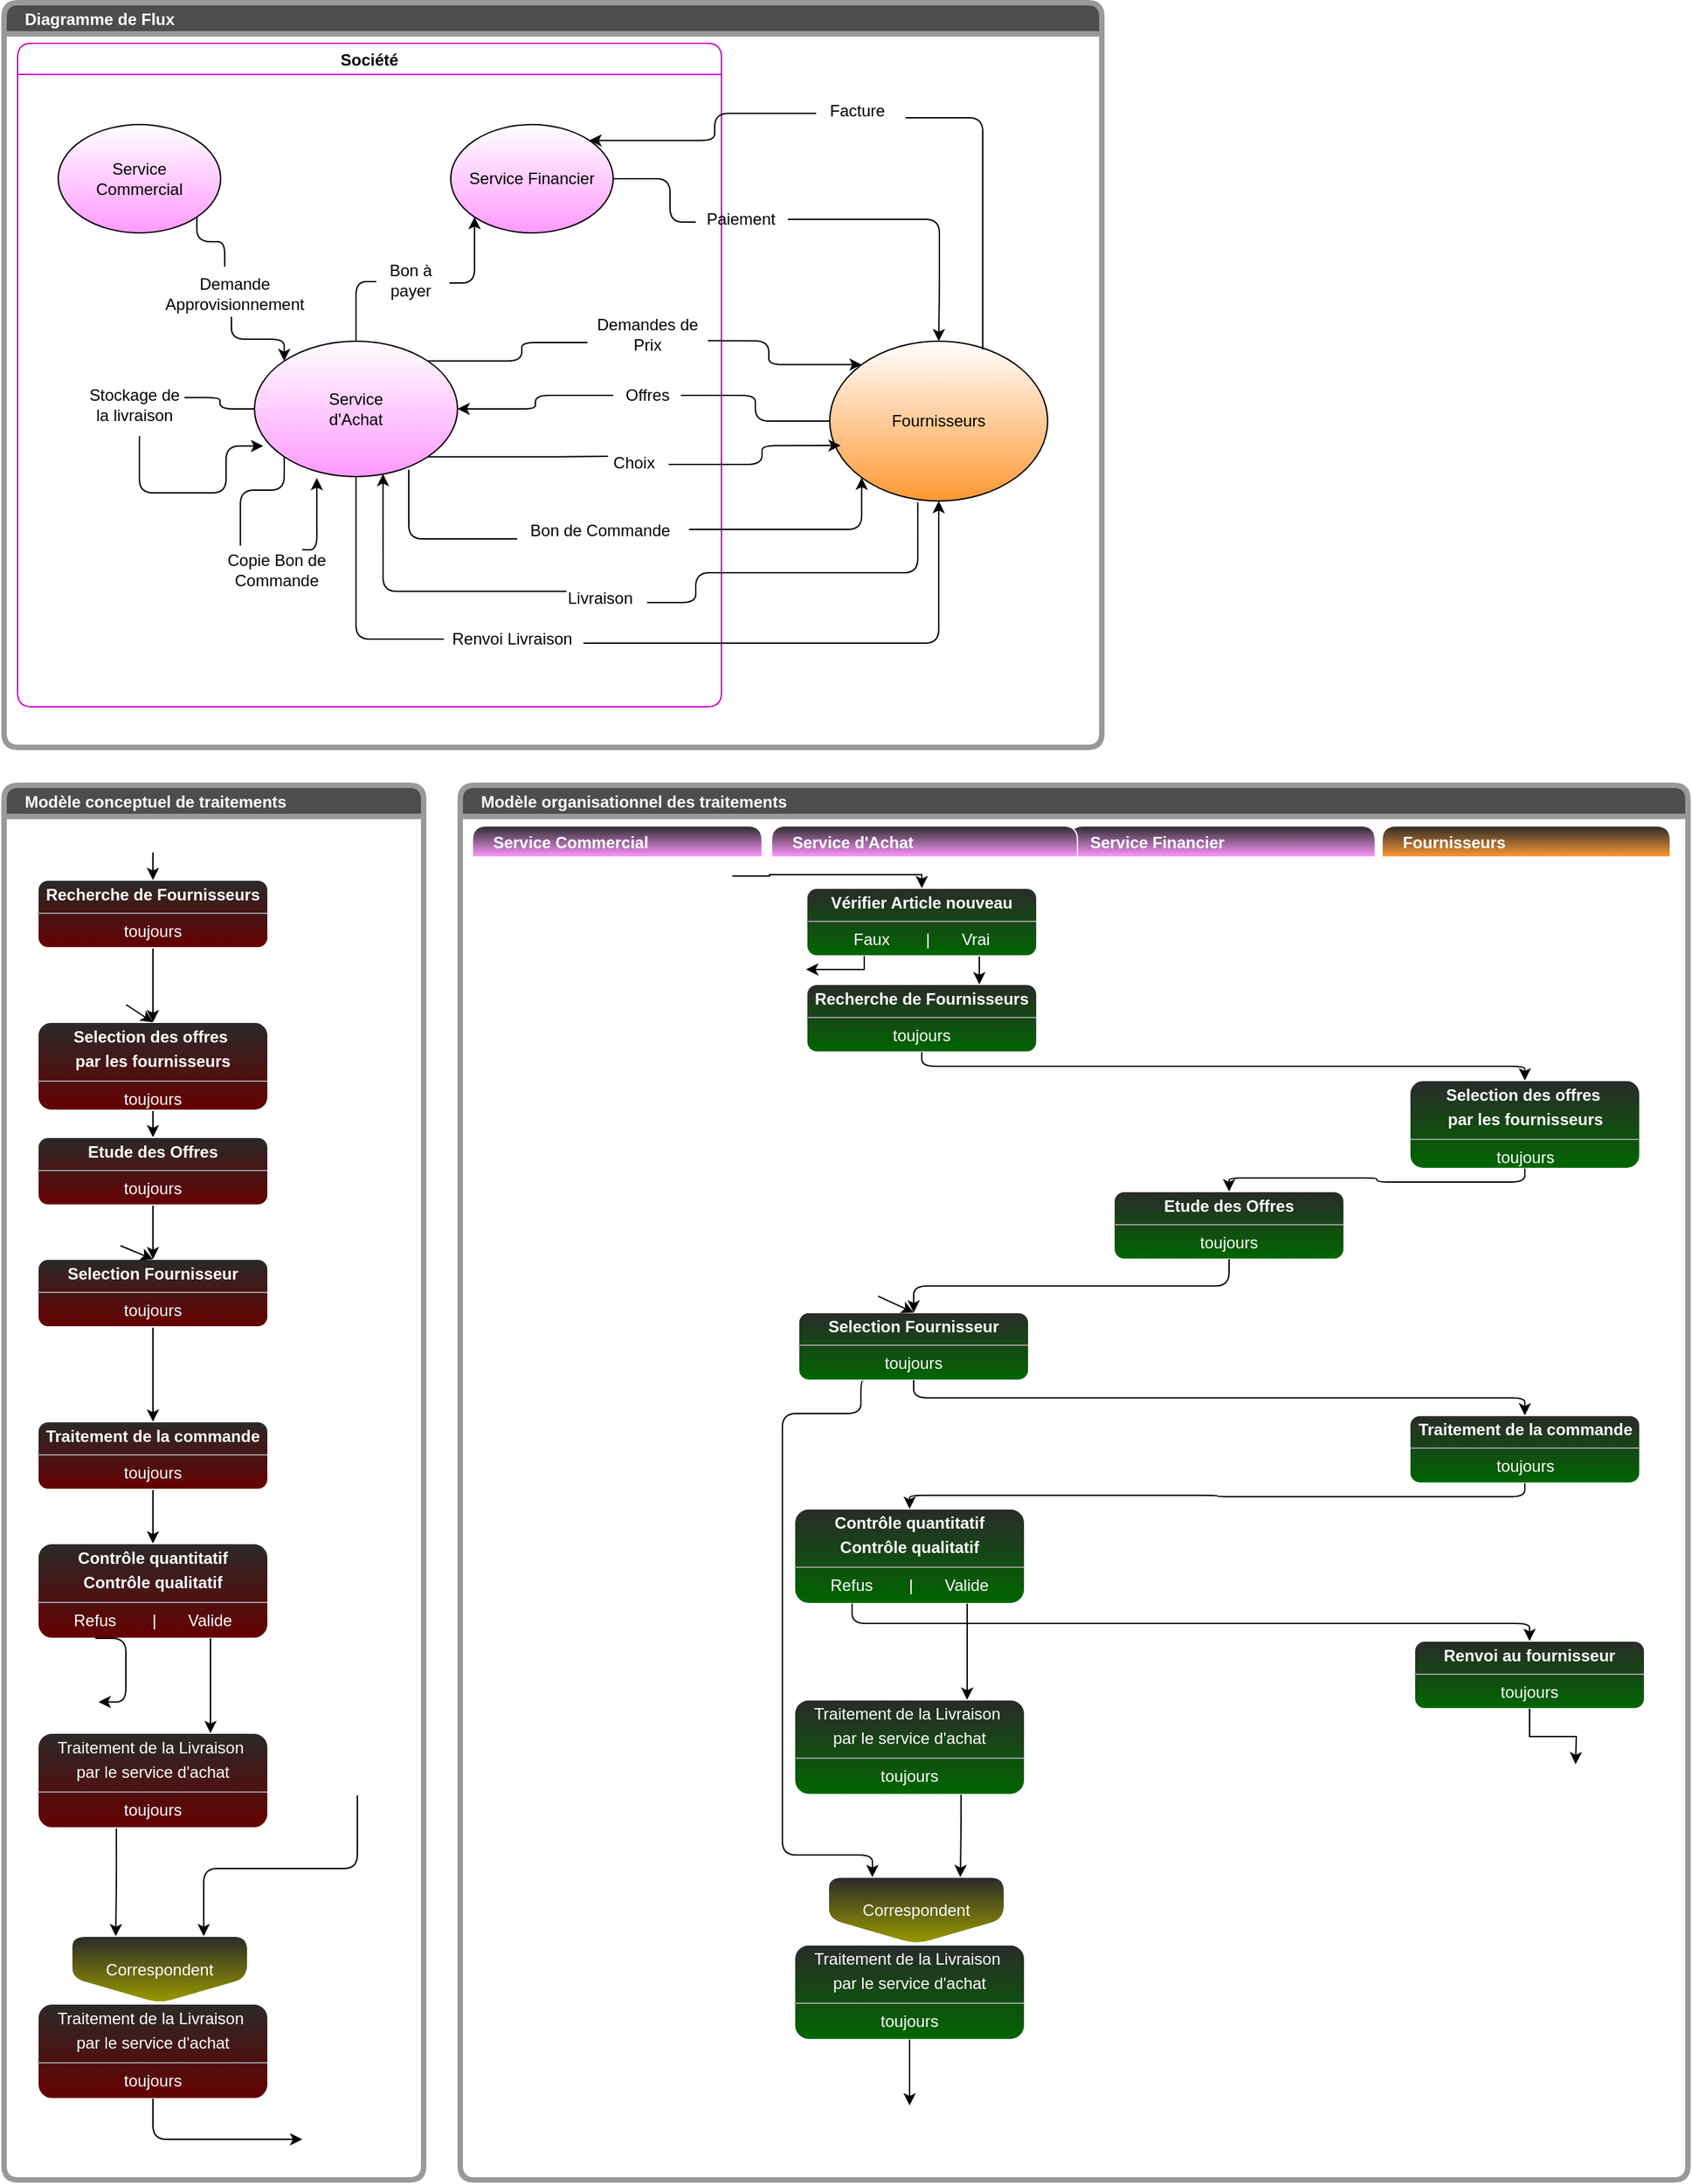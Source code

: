 <mxfile>
    <diagram id="qaiCXrQaqtfrgnvhcOoL" name="Page-1">
        <mxGraphModel dx="1795" dy="925" grid="0" gridSize="10" guides="1" tooltips="1" connect="1" arrows="1" fold="1" page="0" pageScale="1" pageWidth="1169" pageHeight="827" math="0" shadow="0">
            <root>
                <mxCell id="0"/>
                <mxCell id="1" parent="0"/>
                <mxCell id="46" value="    Diagramme de Flux" style="swimlane;fontColor=#FFFFFF;glass=0;shadow=0;strokeWidth=4;perimeterSpacing=0;strokeColor=#999999;fillColor=#4D4D4D;align=left;rounded=1;" vertex="1" parent="1">
                    <mxGeometry x="-326" y="2" width="811" height="550" as="geometry">
                        <mxRectangle x="10" y="10" width="140" height="23" as="alternateBounds"/>
                    </mxGeometry>
                </mxCell>
                <mxCell id="47" value="" style="group;rounded=1;" vertex="1" connectable="0" parent="46">
                    <mxGeometry x="10" y="30" width="860" height="500" as="geometry"/>
                </mxCell>
                <mxCell id="2" value="Société" style="swimlane;labelBorderColor=none;swimlaneFillColor=none;strokeColor=#CC00CC;rounded=1;" vertex="1" parent="47">
                    <mxGeometry width="520" height="490" as="geometry">
                        <mxRectangle width="80" height="23" as="alternateBounds"/>
                    </mxGeometry>
                </mxCell>
                <mxCell id="9" style="edgeStyle=elbowEdgeStyle;html=1;exitX=0.483;exitY=1.067;exitDx=0;exitDy=0;entryX=0;entryY=0;entryDx=0;entryDy=0;elbow=vertical;startArrow=none;exitPerimeter=0;" edge="1" parent="2" source="10" target="5">
                    <mxGeometry relative="1" as="geometry"/>
                </mxCell>
                <mxCell id="3" value="Service&lt;br&gt;Commercial" style="ellipse;whiteSpace=wrap;html=1;gradientColor=#FF99FF;rounded=1;" vertex="1" parent="2">
                    <mxGeometry x="30" y="60" width="120" height="80" as="geometry"/>
                </mxCell>
                <mxCell id="4" value="Service Financier" style="ellipse;whiteSpace=wrap;html=1;gradientColor=#FF99FF;rounded=1;" vertex="1" parent="2">
                    <mxGeometry x="320" y="60" width="120" height="80" as="geometry"/>
                </mxCell>
                <mxCell id="12" style="edgeStyle=orthogonalEdgeStyle;elbow=vertical;html=1;exitX=1.08;exitY=0.567;exitDx=0;exitDy=0;entryX=0;entryY=1;entryDx=0;entryDy=0;startArrow=none;exitPerimeter=0;" edge="1" parent="2" source="13" target="4">
                    <mxGeometry relative="1" as="geometry"/>
                </mxCell>
                <mxCell id="15" style="edgeStyle=orthogonalEdgeStyle;html=1;entryX=0.043;entryY=0.774;entryDx=0;entryDy=0;startArrow=none;entryPerimeter=0;" edge="1" parent="2" target="5">
                    <mxGeometry relative="1" as="geometry">
                        <mxPoint x="90" y="290" as="sourcePoint"/>
                        <mxPoint x="90" y="353.5" as="targetPoint"/>
                        <Array as="points">
                            <mxPoint x="90" y="332"/>
                            <mxPoint x="154" y="332"/>
                            <mxPoint x="154" y="297"/>
                        </Array>
                    </mxGeometry>
                </mxCell>
                <mxCell id="5" value="Service&lt;br&gt;d'Achat" style="ellipse;whiteSpace=wrap;html=1;gradientColor=#FF99FF;rounded=1;" vertex="1" parent="2">
                    <mxGeometry x="175" y="220" width="150" height="100" as="geometry"/>
                </mxCell>
                <mxCell id="10" value="Demande&lt;br&gt;Approvisionnement" style="text;html=1;align=center;verticalAlign=middle;resizable=0;points=[];autosize=1;strokeColor=none;rounded=1;" vertex="1" parent="2">
                    <mxGeometry x="100" y="170" width="120" height="30" as="geometry"/>
                </mxCell>
                <mxCell id="11" value="" style="edgeStyle=elbowEdgeStyle;html=1;exitX=1;exitY=1;exitDx=0;exitDy=0;entryX=0.442;entryY=-0.167;entryDx=0;entryDy=0;elbow=vertical;endArrow=none;entryPerimeter=0;" edge="1" parent="2" source="3" target="10">
                    <mxGeometry relative="1" as="geometry">
                        <mxPoint x="142.426" y="138.284" as="sourcePoint"/>
                        <mxPoint x="206.967" y="244.645" as="targetPoint"/>
                    </mxGeometry>
                </mxCell>
                <mxCell id="13" value="Bon à&lt;br&gt;payer" style="text;html=1;align=center;verticalAlign=middle;resizable=0;points=[];autosize=1;strokeColor=none;rounded=1;" vertex="1" parent="2">
                    <mxGeometry x="265" y="160" width="50" height="30" as="geometry"/>
                </mxCell>
                <mxCell id="14" value="" style="edgeStyle=orthogonalEdgeStyle;elbow=vertical;html=1;exitX=0.5;exitY=0;exitDx=0;exitDy=0;entryX=0;entryY=0.533;entryDx=0;entryDy=0;endArrow=none;entryPerimeter=0;" edge="1" parent="2" source="5" target="13">
                    <mxGeometry relative="1" as="geometry">
                        <mxPoint x="260" y="230" as="sourcePoint"/>
                        <mxPoint x="347.574" y="138.284" as="targetPoint"/>
                    </mxGeometry>
                </mxCell>
                <mxCell id="16" value="Stockage de&lt;br&gt;la livraison" style="text;html=1;align=center;verticalAlign=middle;resizable=0;points=[];autosize=1;strokeColor=none;rounded=1;" vertex="1" parent="2">
                    <mxGeometry x="47" y="251" width="77" height="32" as="geometry"/>
                </mxCell>
                <mxCell id="17" value="" style="edgeStyle=orthogonalEdgeStyle;html=1;exitX=0;exitY=0.5;exitDx=0;exitDy=0;entryX=0.99;entryY=0.333;entryDx=0;entryDy=0;endArrow=none;entryPerimeter=0;" edge="1" parent="2" source="5" target="16">
                    <mxGeometry relative="1" as="geometry">
                        <mxPoint x="185" y="280" as="sourcePoint"/>
                        <mxPoint x="95" y="364" as="targetPoint"/>
                    </mxGeometry>
                </mxCell>
                <mxCell id="20" value="Demandes de&lt;br&gt;Prix" style="text;html=1;align=center;verticalAlign=middle;resizable=0;points=[];autosize=1;strokeColor=none;rounded=1;" vertex="1" parent="2">
                    <mxGeometry x="420" y="200" width="90" height="30" as="geometry"/>
                </mxCell>
                <mxCell id="21" value="" style="edgeStyle=orthogonalEdgeStyle;html=1;exitX=1;exitY=0;exitDx=0;exitDy=0;entryX=0.011;entryY=0.7;entryDx=0;entryDy=0;endArrow=none;entryPerimeter=0;" edge="1" parent="2" source="5" target="20">
                    <mxGeometry relative="1" as="geometry">
                        <mxPoint x="303.033" y="234.645" as="sourcePoint"/>
                        <mxPoint x="571.967" y="234.645" as="targetPoint"/>
                    </mxGeometry>
                </mxCell>
                <mxCell id="23" value="Offres" style="text;html=1;align=center;verticalAlign=middle;resizable=0;points=[];autosize=1;strokeColor=none;rounded=1;" vertex="1" parent="2">
                    <mxGeometry x="440" y="250" width="50" height="20" as="geometry"/>
                </mxCell>
                <mxCell id="22" style="edgeStyle=orthogonalEdgeStyle;html=1;exitX=0;exitY=0.5;exitDx=0;exitDy=0;entryX=1;entryY=0.5;entryDx=0;entryDy=0;startArrow=none;" edge="1" parent="2" source="23" target="5">
                    <mxGeometry relative="1" as="geometry"/>
                </mxCell>
                <mxCell id="26" value="Choix" style="text;html=1;align=center;verticalAlign=middle;resizable=0;points=[];autosize=1;strokeColor=none;rounded=1;" vertex="1" parent="2">
                    <mxGeometry x="430" y="300" width="50" height="20" as="geometry"/>
                </mxCell>
                <mxCell id="27" value="" style="edgeStyle=orthogonalEdgeStyle;html=1;exitX=1;exitY=1;exitDx=0;exitDy=0;entryX=0.125;entryY=0.25;entryDx=0;entryDy=0;entryPerimeter=0;endArrow=none;" edge="1" parent="2" source="5" target="26">
                    <mxGeometry relative="1" as="geometry">
                        <mxPoint x="303.033" y="305.355" as="sourcePoint"/>
                        <mxPoint x="590" y="440" as="targetPoint"/>
                        <Array as="points">
                            <mxPoint x="400" y="305"/>
                            <mxPoint x="400" y="305"/>
                        </Array>
                    </mxGeometry>
                </mxCell>
                <mxCell id="28" style="edgeStyle=orthogonalEdgeStyle;html=1;exitX=0.738;exitY=0.033;exitDx=0;exitDy=0;entryX=0.307;entryY=1.01;entryDx=0;entryDy=0;entryPerimeter=0;startArrow=none;exitPerimeter=0;" edge="1" parent="2" source="29" target="5">
                    <mxGeometry relative="1" as="geometry">
                        <Array as="points">
                            <mxPoint x="221" y="375"/>
                        </Array>
                    </mxGeometry>
                </mxCell>
                <mxCell id="29" value="Copie Bon de&lt;br&gt;Commande" style="text;html=1;align=center;verticalAlign=middle;resizable=0;points=[];autosize=1;strokeColor=none;rounded=1;" vertex="1" parent="2">
                    <mxGeometry x="149" y="373" width="83" height="32" as="geometry"/>
                </mxCell>
                <mxCell id="30" value="" style="edgeStyle=orthogonalEdgeStyle;html=1;exitX=0;exitY=1;exitDx=0;exitDy=0;entryX=0.188;entryY=-0.067;entryDx=0;entryDy=0;entryPerimeter=0;endArrow=none;" edge="1" parent="2" source="5" target="29">
                    <mxGeometry relative="1" as="geometry">
                        <mxPoint x="206.967" y="315.355" as="sourcePoint"/>
                        <mxPoint x="231.05" y="331" as="targetPoint"/>
                        <Array as="points">
                            <mxPoint x="197" y="330"/>
                            <mxPoint x="165" y="330"/>
                        </Array>
                    </mxGeometry>
                </mxCell>
                <mxCell id="35" value="Renvoi Livraison" style="text;html=1;align=center;verticalAlign=middle;resizable=0;points=[];autosize=1;strokeColor=none;rounded=1;" vertex="1" parent="2">
                    <mxGeometry x="315" y="430" width="100" height="20" as="geometry"/>
                </mxCell>
                <mxCell id="36" value="" style="edgeStyle=orthogonalEdgeStyle;html=1;exitX=0.5;exitY=1;exitDx=0;exitDy=0;entryX=0;entryY=0.5;entryDx=0;entryDy=0;endArrow=none;" edge="1" parent="2" source="5" target="35">
                    <mxGeometry relative="1" as="geometry">
                        <mxPoint x="250" y="320" as="sourcePoint"/>
                        <mxPoint x="575" y="460" as="targetPoint"/>
                        <Array as="points"/>
                    </mxGeometry>
                </mxCell>
                <mxCell id="7" value="Fournisseurs" style="ellipse;whiteSpace=wrap;html=1;gradientColor=#FF9933;rounded=1;" vertex="1" parent="47">
                    <mxGeometry x="600" y="220" width="161" height="118" as="geometry"/>
                </mxCell>
                <mxCell id="37" style="edgeStyle=orthogonalEdgeStyle;html=1;exitX=0.092;exitY=0.238;exitDx=0;exitDy=0;entryX=0.633;entryY=0.98;entryDx=0;entryDy=0;entryPerimeter=0;exitPerimeter=0;startArrow=none;" edge="1" parent="47" source="38" target="5">
                    <mxGeometry relative="1" as="geometry">
                        <Array as="points"/>
                    </mxGeometry>
                </mxCell>
                <mxCell id="41" style="edgeStyle=orthogonalEdgeStyle;html=1;exitX=0;exitY=0.586;exitDx=0;exitDy=0;entryX=1;entryY=0;entryDx=0;entryDy=0;startArrow=none;exitPerimeter=0;" edge="1" parent="47" source="42" target="4">
                    <mxGeometry relative="1" as="geometry">
                        <Array as="points"/>
                    </mxGeometry>
                </mxCell>
                <mxCell id="19" style="edgeStyle=orthogonalEdgeStyle;html=1;exitX=1;exitY=0.655;exitDx=0;exitDy=0;entryX=0;entryY=0;entryDx=0;entryDy=0;startArrow=none;exitPerimeter=0;" edge="1" parent="47" source="20" target="7">
                    <mxGeometry relative="1" as="geometry"/>
                </mxCell>
                <mxCell id="24" value="" style="edgeStyle=orthogonalEdgeStyle;html=1;exitX=0;exitY=0.5;exitDx=0;exitDy=0;entryX=1;entryY=0.5;entryDx=0;entryDy=0;endArrow=none;" edge="1" parent="47" source="7" target="23">
                    <mxGeometry relative="1" as="geometry">
                        <mxPoint x="600" y="270" as="sourcePoint"/>
                        <mxPoint x="325" y="270" as="targetPoint"/>
                    </mxGeometry>
                </mxCell>
                <mxCell id="25" style="edgeStyle=orthogonalEdgeStyle;html=1;exitX=1.02;exitY=0.55;exitDx=0;exitDy=0;entryX=0.05;entryY=0.653;entryDx=0;entryDy=0;startArrow=none;exitPerimeter=0;entryPerimeter=0;" edge="1" parent="47" source="26" target="7">
                    <mxGeometry relative="1" as="geometry">
                        <Array as="points">
                            <mxPoint x="550" y="311"/>
                            <mxPoint x="550" y="297"/>
                        </Array>
                    </mxGeometry>
                </mxCell>
                <mxCell id="31" style="edgeStyle=orthogonalEdgeStyle;html=1;exitX=1.05;exitY=0.45;exitDx=0;exitDy=0;entryX=0;entryY=1;entryDx=0;entryDy=0;exitPerimeter=0;startArrow=none;" edge="1" parent="47" source="32" target="7">
                    <mxGeometry relative="1" as="geometry">
                        <mxPoint x="592.574" y="431.716" as="targetPoint"/>
                        <Array as="points">
                            <mxPoint x="624" y="359"/>
                        </Array>
                    </mxGeometry>
                </mxCell>
                <mxCell id="32" value="Bon de Commande" style="text;html=1;align=center;verticalAlign=middle;resizable=0;points=[];autosize=1;strokeColor=none;rounded=1;" vertex="1" parent="47">
                    <mxGeometry x="370" y="350" width="120" height="20" as="geometry"/>
                </mxCell>
                <mxCell id="33" value="" style="edgeStyle=orthogonalEdgeStyle;html=1;exitX=0.76;exitY=0.95;exitDx=0;exitDy=0;entryX=-0.008;entryY=0.8;entryDx=0;entryDy=0;exitPerimeter=0;endArrow=none;entryPerimeter=0;" edge="1" parent="47" source="5" target="32">
                    <mxGeometry relative="1" as="geometry">
                        <mxPoint x="289" y="315" as="sourcePoint"/>
                        <mxPoint x="592.574" y="431.716" as="targetPoint"/>
                        <Array as="points">
                            <mxPoint x="289" y="366"/>
                        </Array>
                    </mxGeometry>
                </mxCell>
                <mxCell id="34" style="edgeStyle=orthogonalEdgeStyle;html=1;exitX=1.03;exitY=0.65;exitDx=0;exitDy=0;entryX=0.5;entryY=1;entryDx=0;entryDy=0;startArrow=none;exitPerimeter=0;" edge="1" parent="47" source="35" target="7">
                    <mxGeometry relative="1" as="geometry">
                        <mxPoint x="575" y="460" as="targetPoint"/>
                        <Array as="points">
                            <mxPoint x="681" y="443"/>
                        </Array>
                    </mxGeometry>
                </mxCell>
                <mxCell id="38" value="Livraison" style="text;html=1;align=center;verticalAlign=middle;resizable=0;points=[];autosize=1;strokeColor=none;rounded=1;" vertex="1" parent="47">
                    <mxGeometry x="400" y="400" width="60" height="20" as="geometry"/>
                </mxCell>
                <mxCell id="39" value="" style="edgeStyle=orthogonalEdgeStyle;html=1;exitX=0.404;exitY=1.008;exitDx=0;exitDy=0;entryX=1.083;entryY=0.65;entryDx=0;entryDy=0;entryPerimeter=0;endArrow=none;exitPerimeter=0;" edge="1" parent="47" source="7" target="38">
                    <mxGeometry relative="1" as="geometry">
                        <mxPoint x="586.04" y="439.04" as="sourcePoint"/>
                        <mxPoint x="269.95" y="318" as="targetPoint"/>
                        <Array as="points">
                            <mxPoint x="665" y="391"/>
                            <mxPoint x="501" y="391"/>
                            <mxPoint x="501" y="413"/>
                        </Array>
                    </mxGeometry>
                </mxCell>
                <mxCell id="40" style="edgeStyle=orthogonalEdgeStyle;html=1;exitX=1;exitY=0.5;exitDx=0;exitDy=0;entryX=0.5;entryY=0;entryDx=0;entryDy=0;startArrow=none;" edge="1" parent="47" source="44" target="7">
                    <mxGeometry relative="1" as="geometry">
                        <mxPoint x="695" y="460" as="targetPoint"/>
                        <Array as="points">
                            <mxPoint x="681" y="130"/>
                            <mxPoint x="681" y="181"/>
                        </Array>
                    </mxGeometry>
                </mxCell>
                <mxCell id="42" value="Facture" style="text;html=1;align=center;verticalAlign=middle;resizable=0;points=[];autosize=1;strokeColor=none;rounded=1;" vertex="1" parent="47">
                    <mxGeometry x="590" y="40" width="60" height="20" as="geometry"/>
                </mxCell>
                <mxCell id="43" value="" style="edgeStyle=orthogonalEdgeStyle;html=1;exitX=0.702;exitY=0.051;exitDx=0;exitDy=0;entryX=1.1;entryY=0.75;entryDx=0;entryDy=0;endArrow=none;entryPerimeter=0;exitPerimeter=0;" edge="1" parent="47" source="7" target="42">
                    <mxGeometry relative="1" as="geometry">
                        <mxPoint x="677.426" y="488.284" as="sourcePoint"/>
                        <mxPoint x="422.426" y="71.716" as="targetPoint"/>
                        <Array as="points">
                            <mxPoint x="713" y="55"/>
                        </Array>
                    </mxGeometry>
                </mxCell>
                <mxCell id="44" value="Paiement" style="text;html=1;align=center;verticalAlign=middle;resizable=0;points=[];autosize=1;strokeColor=none;rounded=1;" vertex="1" parent="47">
                    <mxGeometry x="499" y="120" width="70" height="20" as="geometry"/>
                </mxCell>
                <mxCell id="45" value="" style="edgeStyle=orthogonalEdgeStyle;html=1;exitX=1;exitY=0.5;exitDx=0;exitDy=0;entryX=0.029;entryY=0.6;entryDx=0;entryDy=0;endArrow=none;entryPerimeter=0;" edge="1" parent="47" source="4" target="44">
                    <mxGeometry relative="1" as="geometry">
                        <mxPoint x="440" y="100" as="sourcePoint"/>
                        <mxPoint x="695" y="460" as="targetPoint"/>
                        <Array as="points">
                            <mxPoint x="482" y="100"/>
                            <mxPoint x="482" y="132"/>
                        </Array>
                    </mxGeometry>
                </mxCell>
                <mxCell id="48" value="    Modèle conceptuel de traitements" style="swimlane;shadow=0;glass=0;fontColor=#FFFFFF;strokeColor=#999999;strokeWidth=4;fillColor=#4D4D4D;gradientColor=none;align=left;rounded=1;" vertex="1" parent="1">
                    <mxGeometry x="-326" y="580" width="310" height="1030" as="geometry">
                        <mxRectangle x="940" y="10" width="240" height="23" as="alternateBounds"/>
                    </mxGeometry>
                </mxCell>
                <mxCell id="53" style="edgeStyle=orthogonalEdgeStyle;html=1;exitX=0.5;exitY=1;exitDx=0;exitDy=0;entryX=0.5;entryY=0;entryDx=0;entryDy=0;fontColor=#FFFFFF;startArrow=none;startFill=0;endArrow=classic;endFill=1;" edge="1" parent="48" source="49" target="52">
                    <mxGeometry relative="1" as="geometry"/>
                </mxCell>
                <mxCell id="49" value="&lt;p style=&quot;margin: 0px ; margin-top: 4px ; text-align: center&quot;&gt;&lt;b&gt;Recherche de Fournisseurs&lt;/b&gt;&lt;/p&gt;&lt;hr size=&quot;1&quot;&gt;&lt;div style=&quot;text-align: center ; height: 2px&quot;&gt;toujours&lt;/div&gt;" style="verticalAlign=top;align=left;overflow=fill;fontSize=12;fontFamily=Helvetica;html=1;shadow=0;glass=0;fontColor=#FFFFFF;strokeWidth=1;fillColor=#2A2A2A;strokeColor=#FFFFFF;gradientColor=#660000;rounded=1;" vertex="1" parent="48">
                    <mxGeometry x="25" y="70" width="170" height="50" as="geometry"/>
                </mxCell>
                <mxCell id="58" style="edgeStyle=none;html=1;exitX=0.5;exitY=1;exitDx=0;exitDy=0;entryX=0.5;entryY=0;entryDx=0;entryDy=0;fontColor=#FFFFFF;startArrow=none;startFill=0;endArrow=classic;endFill=1;" edge="1" parent="48" source="52" target="57">
                    <mxGeometry relative="1" as="geometry"/>
                </mxCell>
                <mxCell id="52" value="&lt;p style=&quot;margin: 0px ; margin-top: 4px ; text-align: center&quot;&gt;&lt;b&gt;Selection des offres&amp;nbsp;&lt;/b&gt;&lt;/p&gt;&lt;p style=&quot;margin: 0px ; margin-top: 4px ; text-align: center&quot;&gt;&lt;b&gt;par les fournisseurs&lt;/b&gt;&lt;/p&gt;&lt;hr size=&quot;1&quot;&gt;&lt;div style=&quot;text-align: center ; height: 2px&quot;&gt;toujours&lt;/div&gt;" style="verticalAlign=top;align=left;overflow=fill;fontSize=12;fontFamily=Helvetica;html=1;shadow=0;glass=0;fontColor=#FFFFFF;strokeWidth=1;fillColor=#2A2A2A;strokeColor=#FFFFFF;gradientColor=#660000;rounded=1;" vertex="1" parent="48">
                    <mxGeometry x="25" y="175" width="170" height="65" as="geometry"/>
                </mxCell>
                <mxCell id="56" style="html=1;entryX=0.5;entryY=0;entryDx=0;entryDy=0;fontColor=#FFFFFF;startArrow=none;startFill=0;endArrow=classic;endFill=1;" edge="1" parent="48" source="55" target="52">
                    <mxGeometry relative="1" as="geometry"/>
                </mxCell>
                <mxCell id="55" value="&lt;font style=&quot;font-size: 10px&quot;&gt;Articles nouveau ou&lt;br&gt;d'approvisionnement&lt;br&gt;exceptionnel&lt;/font&gt;" style="text;html=1;align=center;verticalAlign=middle;resizable=0;points=[];autosize=1;strokeColor=none;fontColor=#FFFFFF;rounded=1;" vertex="1" parent="48">
                    <mxGeometry x="-3" y="112" width="110" height="50" as="geometry"/>
                </mxCell>
                <mxCell id="61" style="edgeStyle=none;html=1;exitX=0.5;exitY=1;exitDx=0;exitDy=0;entryX=0.5;entryY=0;entryDx=0;entryDy=0;fontColor=#FFFFFF;startArrow=none;startFill=0;endArrow=classic;endFill=1;" edge="1" parent="48" source="57" target="60">
                    <mxGeometry relative="1" as="geometry"/>
                </mxCell>
                <mxCell id="57" value="&lt;p style=&quot;margin: 0px ; margin-top: 4px ; text-align: center&quot;&gt;&lt;b&gt;Etude des Offres&lt;/b&gt;&lt;/p&gt;&lt;hr size=&quot;1&quot;&gt;&lt;div style=&quot;text-align: center ; height: 2px&quot;&gt;toujours&lt;/div&gt;" style="verticalAlign=top;align=left;overflow=fill;fontSize=12;fontFamily=Helvetica;html=1;shadow=0;glass=0;fontColor=#FFFFFF;strokeWidth=1;fillColor=#2A2A2A;strokeColor=#FFFFFF;gradientColor=#660000;rounded=1;" vertex="1" parent="48">
                    <mxGeometry x="25" y="260" width="170" height="50" as="geometry"/>
                </mxCell>
                <mxCell id="59" value="Offres" style="text;html=1;align=center;verticalAlign=middle;resizable=0;points=[];autosize=1;strokeColor=none;fontColor=#FFFFFF;rounded=1;" vertex="1" parent="48">
                    <mxGeometry x="110" y="240" width="50" height="20" as="geometry"/>
                </mxCell>
                <mxCell id="66" style="edgeStyle=none;html=1;exitX=0.5;exitY=1;exitDx=0;exitDy=0;entryX=0.5;entryY=0;entryDx=0;entryDy=0;fontColor=#FFFFFF;startArrow=none;startFill=0;endArrow=classic;endFill=1;" edge="1" parent="48" source="60" target="65">
                    <mxGeometry relative="1" as="geometry"/>
                </mxCell>
                <mxCell id="60" value="&lt;p style=&quot;margin: 0px ; margin-top: 4px ; text-align: center&quot;&gt;&lt;b&gt;Selection Fournisseur&lt;/b&gt;&lt;/p&gt;&lt;hr size=&quot;1&quot;&gt;&lt;div style=&quot;text-align: center ; height: 2px&quot;&gt;toujours&lt;/div&gt;" style="verticalAlign=top;align=left;overflow=fill;fontSize=12;fontFamily=Helvetica;html=1;shadow=0;glass=0;fontColor=#FFFFFF;strokeWidth=1;fillColor=#2A2A2A;strokeColor=#FFFFFF;gradientColor=#660000;rounded=1;" vertex="1" parent="48">
                    <mxGeometry x="25" y="350" width="170" height="50" as="geometry"/>
                </mxCell>
                <mxCell id="64" style="edgeStyle=none;html=1;entryX=0.5;entryY=0;entryDx=0;entryDy=0;fontColor=#FFFFFF;startArrow=none;startFill=0;endArrow=classic;endFill=1;" edge="1" parent="48" source="63" target="60">
                    <mxGeometry relative="1" as="geometry"/>
                </mxCell>
                <mxCell id="63" value="Max 10j&lt;br&gt;après Offre&lt;font size=&quot;1&quot;&gt;s&lt;/font&gt;" style="text;html=1;align=center;verticalAlign=middle;resizable=0;points=[];autosize=1;strokeColor=none;fontColor=#FFFFFF;rounded=1;" vertex="1" parent="48">
                    <mxGeometry x="10" y="310" width="80" height="30" as="geometry"/>
                </mxCell>
                <mxCell id="54" value="Demande de prix" style="text;html=1;align=center;verticalAlign=middle;resizable=0;points=[];autosize=1;strokeColor=none;fontColor=#FFFFFF;rounded=1;" vertex="1" parent="48">
                    <mxGeometry x="110" y="130" width="110" height="20" as="geometry"/>
                </mxCell>
                <mxCell id="62" value="Choix" style="text;html=1;align=center;verticalAlign=middle;resizable=0;points=[];autosize=1;strokeColor=none;fontColor=#FFFFFF;rounded=1;" vertex="1" parent="48">
                    <mxGeometry x="120" y="315" width="50" height="20" as="geometry"/>
                </mxCell>
                <mxCell id="69" style="edgeStyle=none;html=1;exitX=0.5;exitY=1;exitDx=0;exitDy=0;entryX=0.5;entryY=0;entryDx=0;entryDy=0;fontColor=#FFFFFF;startArrow=none;startFill=0;endArrow=classic;endFill=1;" edge="1" parent="48" source="65" target="68">
                    <mxGeometry relative="1" as="geometry"/>
                </mxCell>
                <mxCell id="65" value="&lt;p style=&quot;margin: 0px ; margin-top: 4px ; text-align: center&quot;&gt;&lt;b&gt;Traitement de la commande&lt;/b&gt;&lt;/p&gt;&lt;hr size=&quot;1&quot;&gt;&lt;div style=&quot;text-align: center ; height: 2px&quot;&gt;toujours&lt;/div&gt;" style="verticalAlign=top;align=left;overflow=fill;fontSize=12;fontFamily=Helvetica;html=1;shadow=0;glass=0;fontColor=#FFFFFF;strokeWidth=1;fillColor=#2A2A2A;strokeColor=#FFFFFF;gradientColor=#660000;rounded=1;" vertex="1" parent="48">
                    <mxGeometry x="25" y="470" width="170" height="50" as="geometry"/>
                </mxCell>
                <mxCell id="67" value="Envoi du &lt;br&gt;bon de &lt;br&gt;commande &lt;br&gt;au forunisseur" style="text;html=1;align=center;verticalAlign=middle;resizable=0;points=[];autosize=1;strokeColor=none;fontColor=#FFFFFF;rounded=1;" vertex="1" parent="48">
                    <mxGeometry x="110" y="403.5" width="90" height="60" as="geometry"/>
                </mxCell>
                <mxCell id="68" value="&lt;p style=&quot;margin: 0px ; margin-top: 4px ; text-align: center&quot;&gt;&lt;b&gt;Contrôle quantitatif&lt;/b&gt;&lt;/p&gt;&lt;p style=&quot;margin: 0px ; margin-top: 4px ; text-align: center&quot;&gt;&lt;b&gt;Contrôle qualitatif&lt;/b&gt;&lt;/p&gt;&lt;hr size=&quot;1&quot;&gt;&lt;div style=&quot;text-align: center ; height: 2px&quot;&gt;Refus&amp;nbsp; &amp;nbsp; &amp;nbsp; &amp;nbsp; |&amp;nbsp; &amp;nbsp; &amp;nbsp; &amp;nbsp;Valide&lt;/div&gt;" style="verticalAlign=top;align=left;overflow=fill;fontSize=12;fontFamily=Helvetica;html=1;shadow=0;glass=0;fontColor=#FFFFFF;strokeWidth=1;fillColor=#2A2A2A;strokeColor=#FFFFFF;gradientColor=#660000;rounded=1;" vertex="1" parent="48">
                    <mxGeometry x="25" y="560" width="170" height="70" as="geometry"/>
                </mxCell>
                <mxCell id="70" value="Livraison" style="text;html=1;align=center;verticalAlign=middle;resizable=0;points=[];autosize=1;strokeColor=none;fontColor=#FFFFFF;rounded=1;" vertex="1" parent="48">
                    <mxGeometry x="110" y="530" width="60" height="20" as="geometry"/>
                </mxCell>
                <mxCell id="74" value="Renvoi&lt;br&gt;au&lt;br&gt;fournisseur" style="text;html=1;align=center;verticalAlign=middle;resizable=0;points=[];autosize=1;strokeColor=none;fontColor=#FFFFFF;rounded=1;" vertex="1" parent="48">
                    <mxGeometry y="650" width="70" height="50" as="geometry"/>
                </mxCell>
                <mxCell id="83" style="edgeStyle=orthogonalEdgeStyle;html=1;exitX=0.341;exitY=1;exitDx=0;exitDy=0;entryX=0.25;entryY=0;entryDx=0;entryDy=0;fontColor=#FFFFFF;startArrow=none;startFill=0;endArrow=classic;endFill=1;exitPerimeter=0;" edge="1" parent="48" source="76" target="81">
                    <mxGeometry relative="1" as="geometry"/>
                </mxCell>
                <mxCell id="76" value="&lt;p style=&quot;margin: 0px ; margin-top: 4px ; text-align: center&quot;&gt;Traitement de la Livraison&amp;nbsp;&lt;/p&gt;&lt;p style=&quot;margin: 0px ; margin-top: 4px ; text-align: center&quot;&gt;par le service d'achat&lt;/p&gt;&lt;hr size=&quot;1&quot;&gt;&lt;div style=&quot;text-align: center ; height: 2px&quot;&gt;toujours&lt;/div&gt;" style="verticalAlign=top;align=left;overflow=fill;fontSize=12;fontFamily=Helvetica;html=1;shadow=0;glass=0;fontColor=#FFFFFF;strokeWidth=1;fillColor=#2A2A2A;strokeColor=#FFFFFF;gradientColor=#660000;rounded=1;" vertex="1" parent="48">
                    <mxGeometry x="25" y="700" width="170" height="70" as="geometry"/>
                </mxCell>
                <mxCell id="75" style="edgeStyle=orthogonalEdgeStyle;html=1;exitX=0.75;exitY=1;exitDx=0;exitDy=0;fontColor=#FFFFFF;startArrow=none;startFill=0;endArrow=classic;endFill=1;entryX=0.75;entryY=0;entryDx=0;entryDy=0;" edge="1" parent="48" source="68" target="76">
                    <mxGeometry relative="1" as="geometry">
                        <mxPoint x="120" y="675" as="targetPoint"/>
                    </mxGeometry>
                </mxCell>
                <mxCell id="77" value="Mise en&lt;br&gt;Stock" style="text;html=1;align=center;verticalAlign=middle;resizable=0;points=[];autosize=1;strokeColor=none;fontColor=#FFFFFF;rounded=1;" vertex="1" parent="48">
                    <mxGeometry x="150" y="650" width="60" height="30" as="geometry"/>
                </mxCell>
                <mxCell id="78" value="&lt;p style=&quot;margin: 0px ; margin-top: 4px ; text-align: center&quot;&gt;Traitement de la Livraison&amp;nbsp;&lt;/p&gt;&lt;p style=&quot;margin: 0px ; margin-top: 4px ; text-align: center&quot;&gt;par le service d'achat&lt;/p&gt;&lt;hr size=&quot;1&quot;&gt;&lt;div style=&quot;text-align: center ; height: 2px&quot;&gt;toujours&lt;/div&gt;" style="verticalAlign=top;align=left;overflow=fill;fontSize=12;fontFamily=Helvetica;html=1;shadow=0;glass=0;fontColor=#FFFFFF;strokeWidth=1;fillColor=#2A2A2A;strokeColor=#FFFFFF;gradientColor=#660000;rounded=1;" vertex="1" parent="48">
                    <mxGeometry x="25" y="900" width="170" height="70" as="geometry"/>
                </mxCell>
                <mxCell id="82" style="edgeStyle=orthogonalEdgeStyle;html=1;entryX=0.75;entryY=0;entryDx=0;entryDy=0;fontColor=#FFFFFF;startArrow=none;startFill=0;endArrow=classic;endFill=1;exitX=0.513;exitY=1.05;exitDx=0;exitDy=0;exitPerimeter=0;" edge="1" parent="48" source="79" target="81">
                    <mxGeometry relative="1" as="geometry">
                        <Array as="points">
                            <mxPoint x="261" y="800"/>
                            <mxPoint x="148" y="800"/>
                        </Array>
                    </mxGeometry>
                </mxCell>
                <mxCell id="79" value="Fournisseur" style="text;html=1;align=center;verticalAlign=middle;resizable=0;points=[];autosize=1;strokeColor=none;fontColor=#FFFFFF;rounded=1;" vertex="1" parent="48">
                    <mxGeometry x="220" y="725" width="80" height="20" as="geometry"/>
                </mxCell>
                <mxCell id="81" value="Correspondent" style="shape=offPageConnector;whiteSpace=wrap;html=1;shadow=0;glass=0;fontColor=#FFFFFF;strokeColor=#FFFFFF;strokeWidth=1;fillColor=#2A2A2A;align=center;gradientColor=#999900;rounded=1;" vertex="1" parent="48">
                    <mxGeometry x="50" y="850" width="130" height="50" as="geometry"/>
                </mxCell>
                <mxCell id="84" value="Bon à&lt;br&gt;payer" style="text;html=1;align=center;verticalAlign=middle;resizable=0;points=[];autosize=1;strokeColor=none;fontColor=#FFFFFF;rounded=1;" vertex="1" parent="48">
                    <mxGeometry x="25" y="800" width="50" height="30" as="geometry"/>
                </mxCell>
                <mxCell id="85" value="Facture" style="text;html=1;align=center;verticalAlign=middle;resizable=0;points=[];autosize=1;strokeColor=none;fontColor=#FFFFFF;rounded=1;" vertex="1" parent="48">
                    <mxGeometry x="190" y="805" width="60" height="20" as="geometry"/>
                </mxCell>
                <mxCell id="88" value="Chèque de Paiement" style="text;html=1;align=center;verticalAlign=middle;resizable=0;points=[];autosize=1;strokeColor=none;fontColor=#FFFFFF;rounded=1;" vertex="1" parent="48">
                    <mxGeometry x="75" y="1000" width="130" height="20" as="geometry"/>
                </mxCell>
                <mxCell id="71" style="edgeStyle=orthogonalEdgeStyle;html=1;exitX=0.25;exitY=1;exitDx=0;exitDy=0;fontColor=#FFFFFF;startArrow=none;startFill=0;endArrow=classic;endFill=1;entryX=0.997;entryY=0.549;entryDx=0;entryDy=0;entryPerimeter=0;" edge="1" parent="48" source="68" target="74">
                    <mxGeometry relative="1" as="geometry">
                        <mxPoint x="50" y="670" as="targetPoint"/>
                        <Array as="points">
                            <mxPoint x="90" y="630"/>
                            <mxPoint x="90" y="677"/>
                            <mxPoint x="70" y="677"/>
                        </Array>
                    </mxGeometry>
                </mxCell>
                <mxCell id="87" value="Fournisseur" style="text;html=1;align=center;verticalAlign=middle;resizable=0;points=[];autosize=1;strokeColor=none;fontColor=#FFFFFF;rounded=1;" vertex="1" parent="48">
                    <mxGeometry x="220" y="990" width="80" height="20" as="geometry"/>
                </mxCell>
                <mxCell id="86" style="edgeStyle=orthogonalEdgeStyle;html=1;exitX=0.5;exitY=1;exitDx=0;exitDy=0;fontColor=#FFFFFF;startArrow=none;startFill=0;endArrow=classic;endFill=1;entryX=0.004;entryY=0.5;entryDx=0;entryDy=0;entryPerimeter=0;" edge="1" parent="48" source="78" target="87">
                    <mxGeometry relative="1" as="geometry">
                        <mxPoint x="190" y="1000" as="targetPoint"/>
                        <Array as="points">
                            <mxPoint x="110" y="1000"/>
                        </Array>
                    </mxGeometry>
                </mxCell>
                <mxCell id="51" value="Demande d'approvisionnement" style="text;html=1;align=center;verticalAlign=middle;resizable=0;points=[];autosize=1;strokeColor=none;fontColor=#FFFFFF;rounded=1;" vertex="1" parent="48">
                    <mxGeometry x="25" y="30" width="180" height="20" as="geometry"/>
                </mxCell>
                <mxCell id="50" style="edgeStyle=orthogonalEdgeStyle;html=1;exitX=0.5;exitY=0;exitDx=0;exitDy=0;fontColor=#FFFFFF;endArrow=none;endFill=0;startArrow=classic;startFill=1;entryX=0.472;entryY=0.981;entryDx=0;entryDy=0;entryPerimeter=0;" edge="1" parent="48" source="49" target="51">
                    <mxGeometry relative="1" as="geometry">
                        <mxPoint x="110" y="50" as="targetPoint"/>
                    </mxGeometry>
                </mxCell>
                <mxCell id="92" value="    Modèle organisationnel des traitements" style="swimlane;shadow=0;glass=0;fontColor=#FFFFFF;strokeColor=#999999;strokeWidth=4;fillColor=#4D4D4D;gradientColor=none;align=left;rounded=1;" vertex="1" parent="1">
                    <mxGeometry x="11" y="580" width="907" height="1030" as="geometry">
                        <mxRectangle x="11" y="580" width="240" height="23" as="alternateBounds"/>
                    </mxGeometry>
                </mxCell>
                <mxCell id="130" value="    Service Commercial" style="swimlane;rounded=1;shadow=0;glass=0;fontColor=#FFFFFF;strokeColor=#FFFFFF;strokeWidth=1;fillColor=#2A2A2A;align=left;gradientColor=#FF99FF;" vertex="1" parent="92">
                    <mxGeometry x="9" y="30" width="214" height="974" as="geometry">
                        <mxRectangle x="9" y="30" width="155" height="23" as="alternateBounds"/>
                    </mxGeometry>
                </mxCell>
                <mxCell id="128" value="Demande d'approvisionnement" style="text;html=1;align=center;verticalAlign=middle;resizable=0;points=[];autosize=1;strokeColor=none;fontColor=#FFFFFF;rounded=1;" vertex="1" parent="130">
                    <mxGeometry x="12" y="27" width="180" height="20" as="geometry"/>
                </mxCell>
                <mxCell id="132" value="    Service Financier" style="swimlane;rounded=1;shadow=0;glass=0;fontColor=#FFFFFF;strokeColor=#FFFFFF;strokeWidth=1;fillColor=#2A2A2A;align=left;gradientColor=#FF99FF;" vertex="1" parent="92">
                    <mxGeometry x="450" y="30" width="226" height="974" as="geometry"/>
                </mxCell>
                <mxCell id="100" value="&lt;p style=&quot;margin: 0px ; margin-top: 4px ; text-align: center&quot;&gt;&lt;b&gt;Etude des Offres&lt;/b&gt;&lt;/p&gt;&lt;hr size=&quot;1&quot;&gt;&lt;div style=&quot;text-align: center ; height: 2px&quot;&gt;toujours&lt;/div&gt;" style="verticalAlign=top;align=left;overflow=fill;fontSize=12;fontFamily=Helvetica;html=1;shadow=0;glass=0;fontColor=#FFFFFF;strokeWidth=1;fillColor=#2A2A2A;strokeColor=#FFFFFF;rounded=1;gradientColor=#006600;" vertex="1" parent="132">
                    <mxGeometry x="33" y="270" width="170" height="50" as="geometry"/>
                </mxCell>
                <mxCell id="101" value="Offres" style="text;html=1;align=center;verticalAlign=middle;resizable=0;points=[];autosize=1;strokeColor=none;fontColor=#FFFFFF;rounded=1;" vertex="1" parent="132">
                    <mxGeometry x="114" y="227.35" width="50" height="20" as="geometry"/>
                </mxCell>
                <mxCell id="131" value="    Service d'Achat" style="swimlane;rounded=1;shadow=0;glass=0;fontColor=#FFFFFF;strokeColor=#FFFFFF;strokeWidth=1;fillColor=#2A2A2A;align=left;gradientColor=#FF99FF;" vertex="1" parent="92">
                    <mxGeometry x="230" y="30" width="226" height="974" as="geometry">
                        <mxRectangle x="230" y="30" width="130" height="23" as="alternateBounds"/>
                    </mxGeometry>
                </mxCell>
                <mxCell id="94" value="&lt;p style=&quot;margin: 0px ; margin-top: 4px ; text-align: center&quot;&gt;&lt;b&gt;Recherche de Fournisseurs&lt;/b&gt;&lt;/p&gt;&lt;hr size=&quot;1&quot;&gt;&lt;div style=&quot;text-align: center ; height: 2px&quot;&gt;toujours&lt;/div&gt;" style="verticalAlign=top;align=left;overflow=fill;fontSize=12;fontFamily=Helvetica;html=1;shadow=0;glass=0;fontColor=#FFFFFF;strokeWidth=1;fillColor=#2A2A2A;strokeColor=#FFFFFF;rounded=1;gradientColor=#006600;" vertex="1" parent="131">
                    <mxGeometry x="26" y="117" width="170" height="50" as="geometry"/>
                </mxCell>
                <mxCell id="105" value="Max 10j&lt;br&gt;après Offre&lt;font size=&quot;1&quot;&gt;s&lt;/font&gt;" style="text;html=1;align=center;verticalAlign=middle;resizable=0;points=[];autosize=1;strokeColor=none;fontColor=#FFFFFF;rounded=1;" vertex="1" parent="131">
                    <mxGeometry x="6" y="317.35" width="80" height="30" as="geometry"/>
                </mxCell>
                <mxCell id="111" value="&lt;p style=&quot;margin: 0px ; margin-top: 4px ; text-align: center&quot;&gt;&lt;b&gt;Contrôle quantitatif&lt;/b&gt;&lt;/p&gt;&lt;p style=&quot;margin: 0px ; margin-top: 4px ; text-align: center&quot;&gt;&lt;b&gt;Contrôle qualitatif&lt;/b&gt;&lt;/p&gt;&lt;hr size=&quot;1&quot;&gt;&lt;div style=&quot;text-align: center ; height: 2px&quot;&gt;Refus&amp;nbsp; &amp;nbsp; &amp;nbsp; &amp;nbsp; |&amp;nbsp; &amp;nbsp; &amp;nbsp; &amp;nbsp;Valide&lt;/div&gt;" style="verticalAlign=top;align=left;overflow=fill;fontSize=12;fontFamily=Helvetica;html=1;shadow=0;glass=0;fontColor=#FFFFFF;strokeWidth=1;fillColor=#2A2A2A;strokeColor=#FFFFFF;rounded=1;gradientColor=#006600;" vertex="1" parent="131">
                    <mxGeometry x="17" y="504.35" width="170" height="70" as="geometry"/>
                </mxCell>
                <mxCell id="115" value="&lt;p style=&quot;margin: 0px ; margin-top: 4px ; text-align: center&quot;&gt;Traitement de la Livraison&amp;nbsp;&lt;/p&gt;&lt;p style=&quot;margin: 0px ; margin-top: 4px ; text-align: center&quot;&gt;par le service d'achat&lt;/p&gt;&lt;hr size=&quot;1&quot;&gt;&lt;div style=&quot;text-align: center ; height: 2px&quot;&gt;toujours&lt;/div&gt;" style="verticalAlign=top;align=left;overflow=fill;fontSize=12;fontFamily=Helvetica;html=1;shadow=0;glass=0;fontColor=#FFFFFF;strokeWidth=1;fillColor=#2A2A2A;strokeColor=#FFFFFF;rounded=1;gradientColor=#006600;" vertex="1" parent="131">
                    <mxGeometry x="17" y="645.35" width="170" height="70" as="geometry"/>
                </mxCell>
                <mxCell id="116" style="edgeStyle=orthogonalEdgeStyle;html=1;exitX=0.75;exitY=1;exitDx=0;exitDy=0;fontColor=#FFFFFF;startArrow=none;startFill=0;endArrow=classic;endFill=1;entryX=0.75;entryY=0;entryDx=0;entryDy=0;" edge="1" parent="131" source="111" target="115">
                    <mxGeometry relative="1" as="geometry">
                        <mxPoint x="-596" y="683.35" as="targetPoint"/>
                    </mxGeometry>
                </mxCell>
                <mxCell id="118" value="&lt;p style=&quot;margin: 0px ; margin-top: 4px ; text-align: center&quot;&gt;Traitement de la Livraison&amp;nbsp;&lt;/p&gt;&lt;p style=&quot;margin: 0px ; margin-top: 4px ; text-align: center&quot;&gt;par le service d'achat&lt;/p&gt;&lt;hr size=&quot;1&quot;&gt;&lt;div style=&quot;text-align: center ; height: 2px&quot;&gt;toujours&lt;/div&gt;" style="verticalAlign=top;align=left;overflow=fill;fontSize=12;fontFamily=Helvetica;html=1;shadow=0;glass=0;fontColor=#FFFFFF;strokeWidth=1;fillColor=#2A2A2A;strokeColor=#FFFFFF;rounded=1;gradientColor=#006600;" vertex="1" parent="131">
                    <mxGeometry x="17" y="826.35" width="170" height="70" as="geometry"/>
                </mxCell>
                <mxCell id="121" value="Correspondent" style="shape=offPageConnector;whiteSpace=wrap;html=1;shadow=0;glass=0;fontColor=#FFFFFF;strokeColor=#FFFFFF;strokeWidth=1;fillColor=#2A2A2A;align=center;gradientColor=#999900;rounded=1;" vertex="1" parent="131">
                    <mxGeometry x="42" y="776.35" width="130" height="50" as="geometry"/>
                </mxCell>
                <mxCell id="114" style="edgeStyle=orthogonalEdgeStyle;html=1;entryX=0.25;entryY=0;entryDx=0;entryDy=0;fontColor=#FFFFFF;startArrow=none;startFill=0;endArrow=classic;endFill=1;exitX=0.288;exitY=1.004;exitDx=0;exitDy=0;exitPerimeter=0;" edge="1" parent="131" source="103" target="121">
                    <mxGeometry relative="1" as="geometry">
                        <mxPoint x="66" y="424" as="sourcePoint"/>
                        <Array as="points">
                            <mxPoint x="66" y="410"/>
                            <mxPoint x="66" y="434"/>
                            <mxPoint x="8" y="434"/>
                            <mxPoint x="8" y="760"/>
                            <mxPoint x="74" y="760"/>
                        </Array>
                    </mxGeometry>
                </mxCell>
                <mxCell id="126" value="Fournisseur" style="text;html=1;align=center;verticalAlign=middle;resizable=0;points=[];autosize=1;strokeColor=none;fontColor=#FFFFFF;rounded=1;" vertex="1" parent="131">
                    <mxGeometry x="67" y="945" width="80" height="20" as="geometry"/>
                </mxCell>
                <mxCell id="127" style="edgeStyle=orthogonalEdgeStyle;html=1;exitX=0.5;exitY=1;exitDx=0;exitDy=0;fontColor=#FFFFFF;startArrow=none;startFill=0;endArrow=classic;endFill=1;" edge="1" parent="131" source="118" target="126">
                    <mxGeometry relative="1" as="geometry">
                        <mxPoint x="-526" y="1008.35" as="targetPoint"/>
                        <Array as="points">
                            <mxPoint x="102" y="935.35"/>
                            <mxPoint x="102" y="935.35"/>
                        </Array>
                    </mxGeometry>
                </mxCell>
                <mxCell id="124" value="Chèque de &lt;br&gt;Paiement" style="text;html=1;align=center;verticalAlign=middle;resizable=0;points=[];autosize=1;strokeColor=none;fontColor=#FFFFFF;rounded=1;" vertex="1" parent="131">
                    <mxGeometry x="98" y="907" width="69" height="32" as="geometry"/>
                </mxCell>
                <mxCell id="123" value="Facture" style="text;html=1;align=center;verticalAlign=middle;resizable=0;points=[];autosize=1;strokeColor=none;fontColor=#FFFFFF;rounded=1;" vertex="1" parent="131">
                    <mxGeometry x="136" y="745.35" width="60" height="20" as="geometry"/>
                </mxCell>
                <mxCell id="122" value="Bon à&lt;br&gt;payer" style="text;html=1;align=center;verticalAlign=middle;resizable=0;points=[];autosize=1;strokeColor=none;fontColor=#FFFFFF;rounded=1;" vertex="1" parent="131">
                    <mxGeometry x="17" y="729" width="50" height="30" as="geometry"/>
                </mxCell>
                <mxCell id="103" value="&lt;p style=&quot;margin: 0px ; margin-top: 4px ; text-align: center&quot;&gt;&lt;b&gt;Selection Fournisseur&lt;/b&gt;&lt;/p&gt;&lt;hr size=&quot;1&quot;&gt;&lt;div style=&quot;text-align: center ; height: 2px&quot;&gt;toujours&lt;/div&gt;" style="verticalAlign=top;align=left;overflow=fill;fontSize=12;fontFamily=Helvetica;html=1;shadow=0;glass=0;fontColor=#FFFFFF;strokeWidth=1;fillColor=#2A2A2A;strokeColor=#FFFFFF;rounded=1;gradientColor=#006600;" vertex="1" parent="131">
                    <mxGeometry x="20" y="359.35" width="170" height="50" as="geometry"/>
                </mxCell>
                <mxCell id="104" style="edgeStyle=none;html=1;entryX=0.5;entryY=0;entryDx=0;entryDy=0;fontColor=#FFFFFF;startArrow=none;startFill=0;endArrow=classic;endFill=1;" edge="1" parent="131" source="105" target="103">
                    <mxGeometry relative="1" as="geometry"/>
                </mxCell>
                <mxCell id="107" value="Choix" style="text;html=1;align=center;verticalAlign=middle;resizable=0;points=[];autosize=1;strokeColor=none;fontColor=#FFFFFF;rounded=1;" vertex="1" parent="131">
                    <mxGeometry x="111" y="314.35" width="50" height="20" as="geometry"/>
                </mxCell>
                <mxCell id="135" style="edgeStyle=orthogonalEdgeStyle;rounded=0;html=1;exitX=0.75;exitY=1;exitDx=0;exitDy=0;entryX=0.75;entryY=0;entryDx=0;entryDy=0;fontColor=#FFFFFF;startArrow=none;startFill=0;endArrow=classic;endFill=1;" edge="1" parent="131" source="134" target="94">
                    <mxGeometry relative="1" as="geometry"/>
                </mxCell>
                <mxCell id="134" value="&lt;p style=&quot;margin: 0px ; margin-top: 4px ; text-align: center&quot;&gt;&lt;b&gt;Vérifier Article nouveau&lt;/b&gt;&lt;/p&gt;&lt;hr size=&quot;1&quot;&gt;&lt;div style=&quot;text-align: center ; height: 2px&quot;&gt;Faux&amp;nbsp; &amp;nbsp; &amp;nbsp; &amp;nbsp; |&amp;nbsp; &amp;nbsp; &amp;nbsp; &amp;nbsp;Vrai&lt;br&gt;&lt;/div&gt;" style="verticalAlign=top;align=left;overflow=fill;fontSize=12;fontFamily=Helvetica;html=1;shadow=0;glass=0;fontColor=#FFFFFF;strokeWidth=1;fillColor=#2A2A2A;strokeColor=#FFFFFF;rounded=1;gradientColor=#006600;" vertex="1" parent="131">
                    <mxGeometry x="26" y="46" width="170" height="50" as="geometry"/>
                </mxCell>
                <mxCell id="119" style="edgeStyle=orthogonalEdgeStyle;html=1;entryX=0.75;entryY=0;entryDx=0;entryDy=0;fontColor=#FFFFFF;startArrow=none;startFill=0;endArrow=classic;endFill=1;" edge="1" parent="131" source="115" target="121">
                    <mxGeometry relative="1" as="geometry">
                        <Array as="points">
                            <mxPoint x="140" y="738"/>
                            <mxPoint x="140" y="738"/>
                        </Array>
                        <mxPoint x="499.04" y="724" as="sourcePoint"/>
                    </mxGeometry>
                </mxCell>
                <mxCell id="133" value="    Fournisseurs" style="swimlane;rounded=1;shadow=0;glass=0;fontColor=#FFFFFF;strokeColor=#FFFFFF;strokeWidth=1;fillColor=#2A2A2A;align=left;gradientColor=#FF9933;" vertex="1" parent="92">
                    <mxGeometry x="681" y="30" width="213" height="974" as="geometry"/>
                </mxCell>
                <mxCell id="96" value="&lt;p style=&quot;margin: 4px 0px 0px ; text-align: center&quot;&gt;&lt;b&gt;Selection des offres&amp;nbsp;&lt;/b&gt;&lt;/p&gt;&lt;p style=&quot;margin: 4px 0px 0px ; text-align: center&quot;&gt;&lt;b&gt;par les fournisseurs&lt;/b&gt;&lt;/p&gt;&lt;hr size=&quot;1&quot;&gt;&lt;div style=&quot;text-align: center ; height: 2px&quot;&gt;toujours&lt;/div&gt;" style="verticalAlign=top;align=left;overflow=fill;fontSize=12;fontFamily=Helvetica;html=1;shadow=0;glass=0;fontColor=#FFFFFF;strokeWidth=1;fillColor=#2A2A2A;strokeColor=#FFFFFF;rounded=1;gradientColor=#006600;" vertex="1" parent="133">
                    <mxGeometry x="20.5" y="188" width="170" height="65" as="geometry"/>
                </mxCell>
                <mxCell id="109" value="&lt;p style=&quot;margin: 0px ; margin-top: 4px ; text-align: center&quot;&gt;&lt;b&gt;Traitement de la commande&lt;/b&gt;&lt;/p&gt;&lt;hr size=&quot;1&quot;&gt;&lt;div style=&quot;text-align: center ; height: 2px&quot;&gt;toujours&lt;/div&gt;" style="verticalAlign=top;align=left;overflow=fill;fontSize=12;fontFamily=Helvetica;html=1;shadow=0;glass=0;fontColor=#FFFFFF;strokeWidth=1;fillColor=#2A2A2A;strokeColor=#FFFFFF;rounded=1;gradientColor=#006600;" vertex="1" parent="133">
                    <mxGeometry x="20.5" y="435.35" width="170" height="50" as="geometry"/>
                </mxCell>
                <mxCell id="110" value="Envoi du &lt;br&gt;bon de &lt;br&gt;commande &lt;br&gt;au fournisseur" style="text;html=1;align=center;verticalAlign=middle;resizable=0;points=[];autosize=1;strokeColor=none;fontColor=#FFFFFF;rounded=1;" vertex="1" parent="133">
                    <mxGeometry x="18" y="355.35" width="86" height="60" as="geometry"/>
                </mxCell>
                <mxCell id="139" value="&lt;p style=&quot;margin: 0px ; margin-top: 4px ; text-align: center&quot;&gt;&lt;b&gt;Renvoi au&amp;nbsp;fournisseur&lt;/b&gt;&lt;br&gt;&lt;/p&gt;&lt;hr size=&quot;1&quot;&gt;&lt;div style=&quot;text-align: center ; height: 2px&quot;&gt;toujours&lt;/div&gt;" style="verticalAlign=top;align=left;overflow=fill;fontSize=12;fontFamily=Helvetica;html=1;shadow=0;glass=0;fontColor=#FFFFFF;strokeWidth=1;fillColor=#2A2A2A;strokeColor=#FFFFFF;rounded=1;gradientColor=#006600;" vertex="1" parent="133">
                    <mxGeometry x="24" y="602" width="170" height="50" as="geometry"/>
                </mxCell>
                <mxCell id="93" style="edgeStyle=orthogonalEdgeStyle;html=1;exitX=0.5;exitY=1;exitDx=0;exitDy=0;entryX=0.5;entryY=0;entryDx=0;entryDy=0;fontColor=#FFFFFF;startArrow=none;startFill=0;endArrow=classic;endFill=1;" edge="1" parent="92" source="94" target="96">
                    <mxGeometry relative="1" as="geometry"/>
                </mxCell>
                <mxCell id="95" style="edgeStyle=orthogonalEdgeStyle;html=1;exitX=0.5;exitY=1;exitDx=0;exitDy=0;entryX=0.5;entryY=0;entryDx=0;entryDy=0;fontColor=#FFFFFF;startArrow=none;startFill=0;endArrow=classic;endFill=1;" edge="1" parent="92" source="96" target="100">
                    <mxGeometry relative="1" as="geometry"/>
                </mxCell>
                <mxCell id="102" style="edgeStyle=orthogonalEdgeStyle;html=1;exitX=0.5;exitY=1;exitDx=0;exitDy=0;entryX=0.5;entryY=0;entryDx=0;entryDy=0;fontColor=#FFFFFF;startArrow=none;startFill=0;endArrow=classic;endFill=1;" edge="1" parent="92" source="103" target="109">
                    <mxGeometry relative="1" as="geometry"/>
                </mxCell>
                <mxCell id="108" style="edgeStyle=orthogonalEdgeStyle;html=1;exitX=0.5;exitY=1;exitDx=0;exitDy=0;entryX=0.5;entryY=0;entryDx=0;entryDy=0;fontColor=#FFFFFF;startArrow=none;startFill=0;endArrow=classic;endFill=1;" edge="1" parent="92" source="109" target="111">
                    <mxGeometry relative="1" as="geometry"/>
                </mxCell>
                <mxCell id="125" style="edgeStyle=orthogonalEdgeStyle;html=1;exitX=0.25;exitY=1;exitDx=0;exitDy=0;fontColor=#FFFFFF;startArrow=none;startFill=0;endArrow=classic;endFill=1;entryX=0.5;entryY=0;entryDx=0;entryDy=0;" edge="1" parent="92" source="111" target="139">
                    <mxGeometry relative="1" as="geometry">
                        <mxPoint x="790.13" y="635.5" as="targetPoint"/>
                        <Array as="points">
                            <mxPoint x="290" y="619"/>
                            <mxPoint x="790" y="619"/>
                        </Array>
                    </mxGeometry>
                </mxCell>
                <mxCell id="99" style="edgeStyle=orthogonalEdgeStyle;html=1;exitX=0.5;exitY=1;exitDx=0;exitDy=0;entryX=0.5;entryY=0;entryDx=0;entryDy=0;fontColor=#FFFFFF;startArrow=none;startFill=0;endArrow=classic;endFill=1;" edge="1" parent="92" source="100" target="103">
                    <mxGeometry relative="1" as="geometry"/>
                </mxCell>
                <mxCell id="138" style="edgeStyle=orthogonalEdgeStyle;rounded=0;html=1;entryX=0.5;entryY=0;entryDx=0;entryDy=0;fontColor=#FFFFFF;startArrow=none;startFill=0;endArrow=classic;endFill=1;" edge="1" parent="92" source="128" target="134">
                    <mxGeometry relative="1" as="geometry"/>
                </mxCell>
                <mxCell id="106" value="Demande de prix" style="text;html=1;align=center;verticalAlign=middle;resizable=0;points=[];autosize=1;strokeColor=none;fontColor=#FFFFFF;rounded=1;" vertex="1" parent="1">
                    <mxGeometry x="689" y="754.35" width="110" height="20" as="geometry"/>
                </mxCell>
                <mxCell id="112" value="Livraison" style="text;html=1;align=center;verticalAlign=middle;resizable=0;points=[];autosize=1;strokeColor=none;fontColor=#FFFFFF;rounded=1;" vertex="1" parent="1">
                    <mxGeometry x="354" y="1072.35" width="60" height="20" as="geometry"/>
                </mxCell>
                <mxCell id="117" value="Mise en&lt;br&gt;Stock" style="text;html=1;align=center;verticalAlign=middle;resizable=0;points=[];autosize=1;strokeColor=none;fontColor=#FFFFFF;rounded=1;" vertex="1" parent="1">
                    <mxGeometry x="324" y="1213.35" width="60" height="30" as="geometry"/>
                </mxCell>
                <mxCell id="136" style="edgeStyle=orthogonalEdgeStyle;rounded=0;html=1;exitX=0.25;exitY=1;exitDx=0;exitDy=0;fontColor=#FFFFFF;startArrow=none;startFill=0;endArrow=classic;endFill=1;" edge="1" parent="1" source="134">
                    <mxGeometry relative="1" as="geometry">
                        <mxPoint x="266" y="716" as="targetPoint"/>
                    </mxGeometry>
                </mxCell>
                <mxCell id="137" value="fin" style="text;html=1;align=center;verticalAlign=middle;resizable=0;points=[];autosize=1;strokeColor=none;fontColor=#FFFFFF;" vertex="1" parent="1">
                    <mxGeometry x="244" y="705" width="23" height="18" as="geometry"/>
                </mxCell>
                <mxCell id="140" style="edgeStyle=orthogonalEdgeStyle;rounded=0;html=1;exitX=0.5;exitY=1;exitDx=0;exitDy=0;fontColor=#FFFFFF;startArrow=none;startFill=0;endArrow=classic;endFill=1;" edge="1" parent="1" source="139">
                    <mxGeometry relative="1" as="geometry">
                        <mxPoint x="835" y="1303" as="targetPoint"/>
                    </mxGeometry>
                </mxCell>
                <mxCell id="141" value="fin" style="text;html=1;align=center;verticalAlign=middle;resizable=0;points=[];autosize=1;strokeColor=none;fontColor=#FFFFFF;" vertex="1" parent="1">
                    <mxGeometry x="825" y="1306" width="23" height="18" as="geometry"/>
                </mxCell>
            </root>
        </mxGraphModel>
    </diagram>
</mxfile>